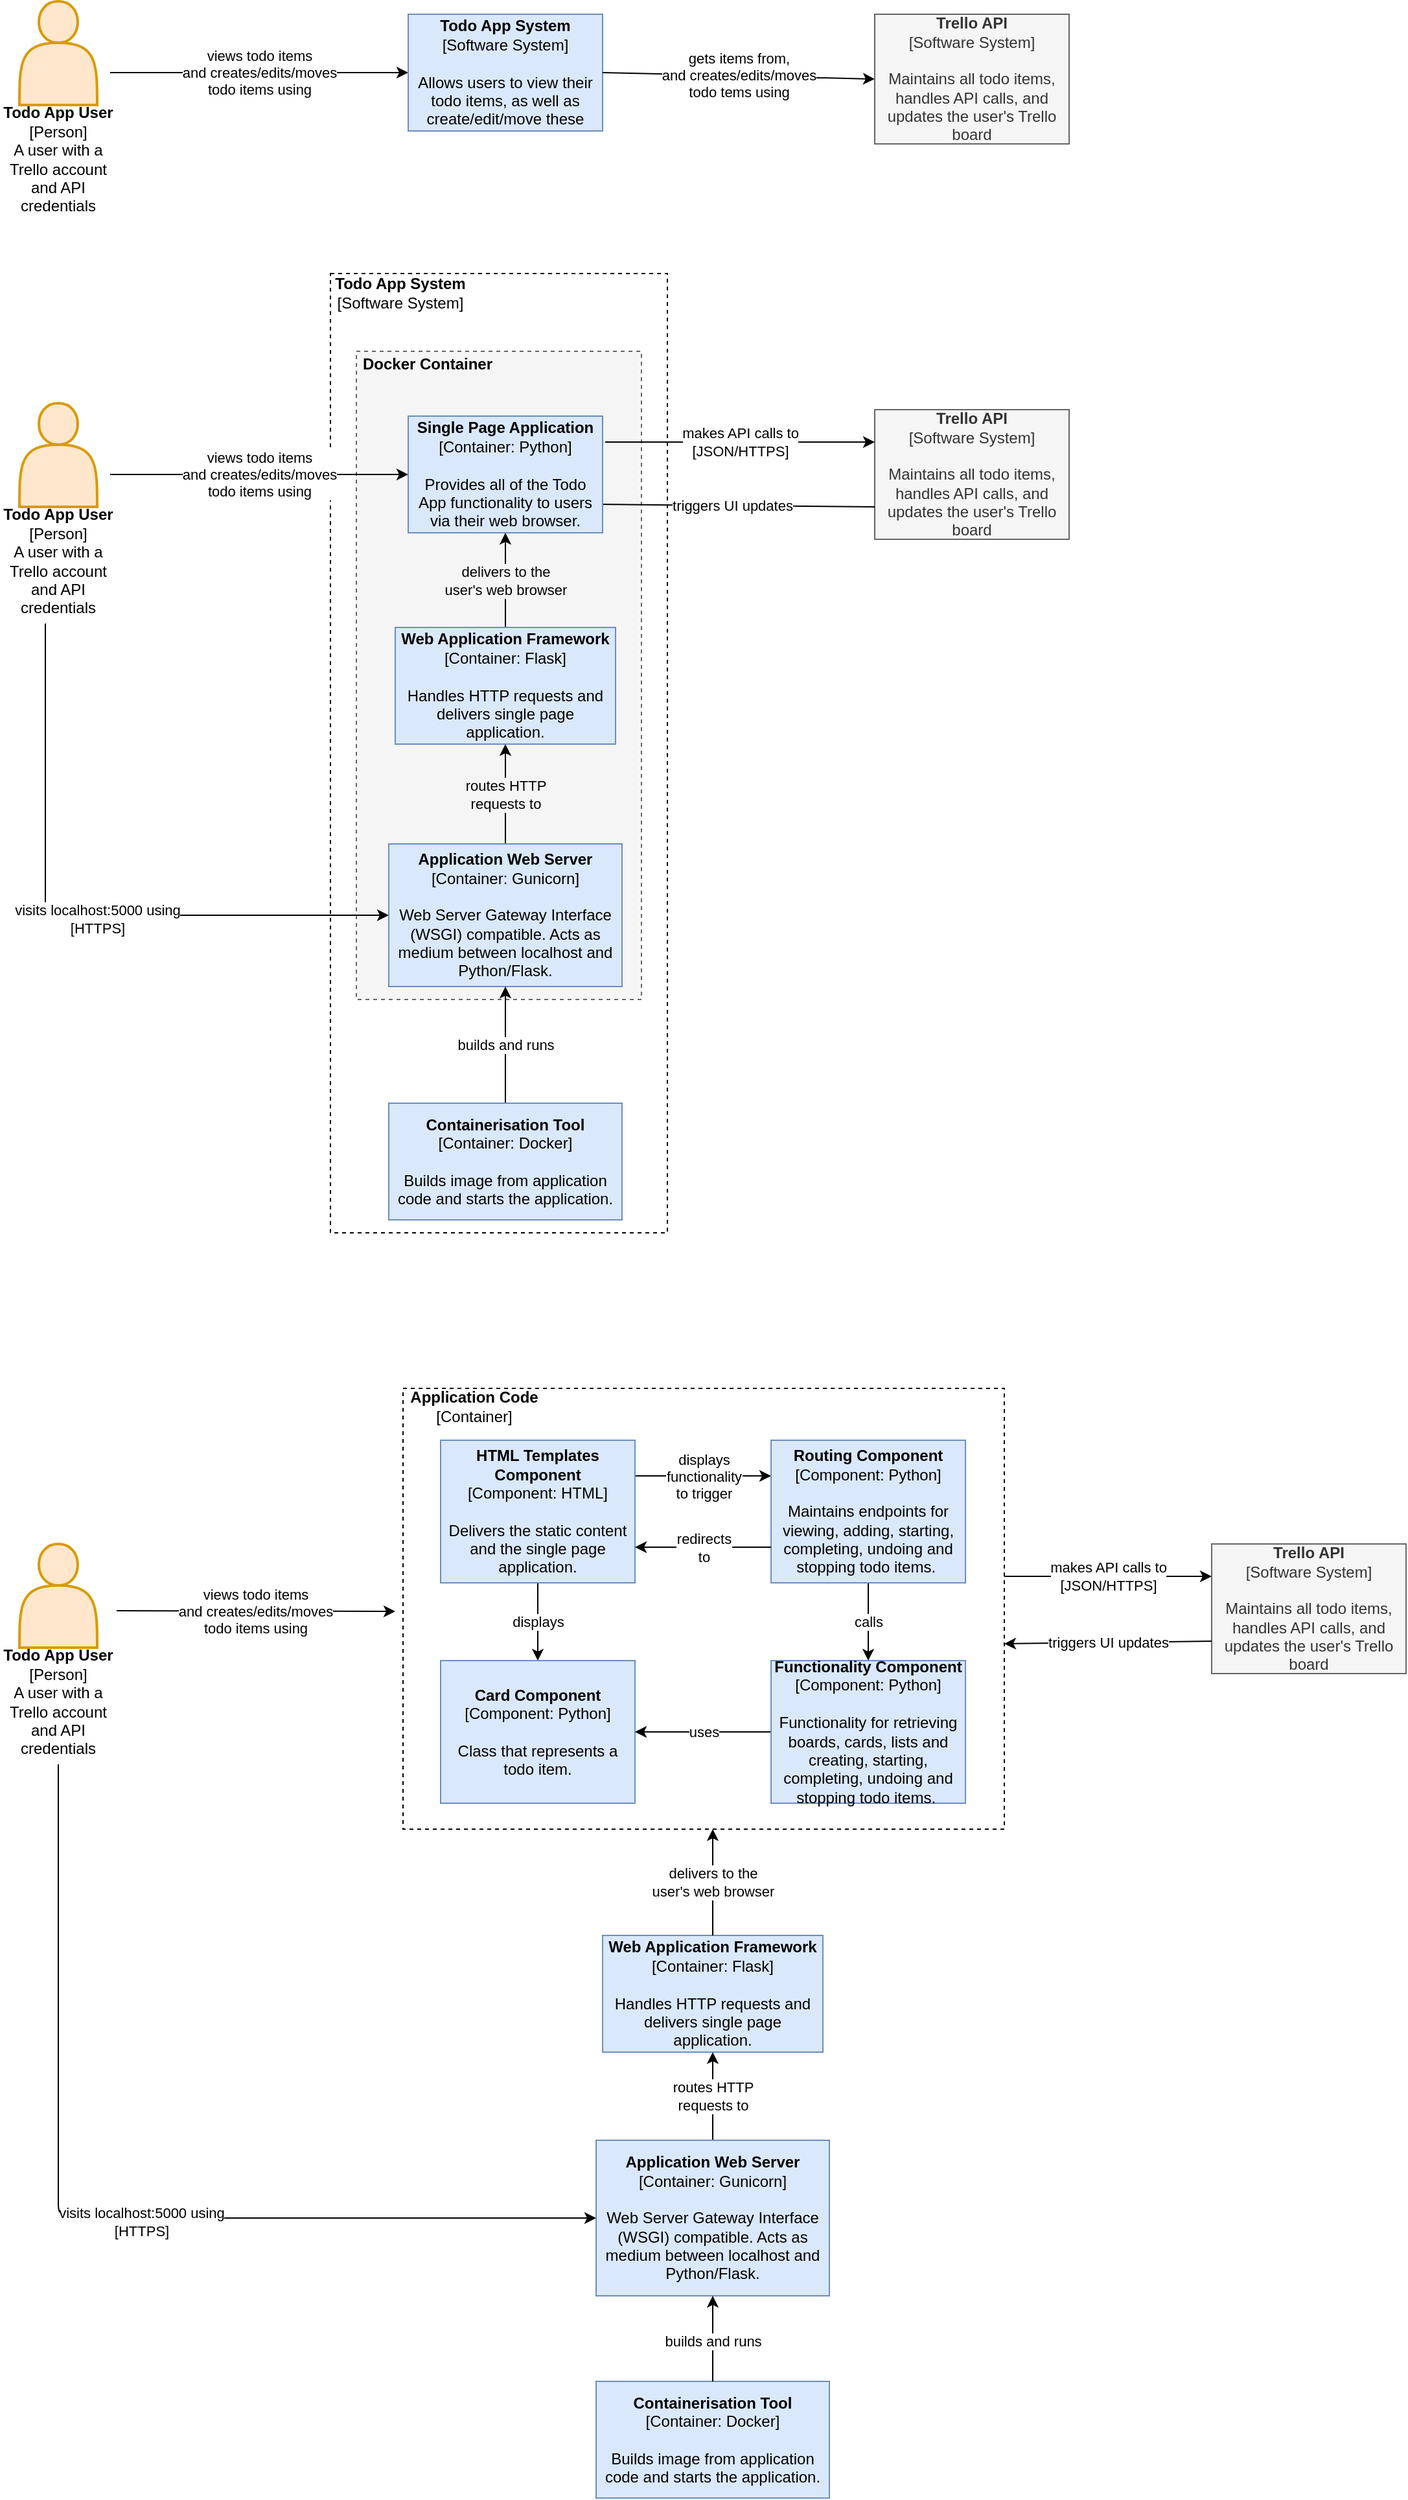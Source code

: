 <mxfile version="13.0.2" type="device"><diagram id="4VsVtwWf18AeKBUIUeRv" name="Page-1"><mxGraphModel dx="2013" dy="741" grid="1" gridSize="10" guides="1" tooltips="1" connect="1" arrows="1" fold="1" page="1" pageScale="1" pageWidth="827" pageHeight="1169" math="0" shadow="0"><root><mxCell id="0"/><mxCell id="1" parent="0"/><mxCell id="yEOco0zt5yx3dpll5YWP-26" value="" style="rounded=0;whiteSpace=wrap;html=1;strokeWidth=1;fillColor=none;dashed=1;" vertex="1" parent="1"><mxGeometry x="250" y="550" width="260" height="740" as="geometry"/></mxCell><mxCell id="yEOco0zt5yx3dpll5YWP-50" value="" style="rounded=0;whiteSpace=wrap;html=1;strokeWidth=1;fillColor=#f5f5f5;dashed=1;strokeColor=#666666;fontColor=#333333;" vertex="1" parent="1"><mxGeometry x="270" y="610" width="220" height="500" as="geometry"/></mxCell><mxCell id="yEOco0zt5yx3dpll5YWP-1" value="" style="shape=actor;whiteSpace=wrap;html=1;fillColor=#ffe6cc;strokeColor=#d79b00;strokeWidth=2;" vertex="1" parent="1"><mxGeometry x="10" y="340" width="60" height="80" as="geometry"/></mxCell><mxCell id="yEOco0zt5yx3dpll5YWP-2" value="Todo App User &lt;span style=&quot;font-weight: normal&quot;&gt;[Person]&lt;br&gt;A user with a Trello account and API credentials&lt;br&gt;&lt;/span&gt;" style="text;html=1;strokeColor=none;fillColor=none;align=center;verticalAlign=middle;whiteSpace=wrap;rounded=0;fontStyle=1" vertex="1" parent="1"><mxGeometry x="-5" y="452" width="90" height="20" as="geometry"/></mxCell><mxCell id="yEOco0zt5yx3dpll5YWP-3" value="views todo items&lt;br&gt;and creates/edits/moves&lt;br&gt;todo items using" style="endArrow=classic;html=1;entryX=0;entryY=0.5;entryDx=0;entryDy=0;" edge="1" parent="1" target="yEOco0zt5yx3dpll5YWP-5"><mxGeometry width="50" height="50" relative="1" as="geometry"><mxPoint x="80" y="395" as="sourcePoint"/><mxPoint x="380" y="380" as="targetPoint"/></mxGeometry></mxCell><mxCell id="yEOco0zt5yx3dpll5YWP-5" value="&lt;b&gt;Todo App System&lt;br&gt;&lt;/b&gt;[Software System]&lt;br&gt;&lt;br&gt;Allows users to view their todo items, as well as create/edit/move these" style="rounded=0;whiteSpace=wrap;html=1;fillColor=#dae8fc;strokeColor=#6c8ebf;" vertex="1" parent="1"><mxGeometry x="310" y="350" width="150" height="90" as="geometry"/></mxCell><mxCell id="yEOco0zt5yx3dpll5YWP-7" value="gets items from,&lt;br&gt;and creates/edits/moves&lt;br&gt;todo tems using" style="endArrow=classic;html=1;exitX=1;exitY=0.5;exitDx=0;exitDy=0;entryX=0;entryY=0.5;entryDx=0;entryDy=0;" edge="1" parent="1" source="yEOco0zt5yx3dpll5YWP-5" target="yEOco0zt5yx3dpll5YWP-21"><mxGeometry width="50" height="50" relative="1" as="geometry"><mxPoint x="570" y="370" as="sourcePoint"/><mxPoint x="670" y="395" as="targetPoint"/></mxGeometry></mxCell><mxCell id="yEOco0zt5yx3dpll5YWP-13" value="" style="shape=actor;whiteSpace=wrap;html=1;fillColor=#ffe6cc;strokeColor=#d79b00;strokeWidth=2;" vertex="1" parent="1"><mxGeometry x="10" y="650" width="60" height="80" as="geometry"/></mxCell><mxCell id="yEOco0zt5yx3dpll5YWP-14" value="Todo App User &lt;span style=&quot;font-weight: normal&quot;&gt;[Person]&lt;br&gt;A user with a Trello account and API credentials&lt;br&gt;&lt;/span&gt;" style="text;html=1;strokeColor=none;fillColor=none;align=center;verticalAlign=middle;whiteSpace=wrap;rounded=0;fontStyle=1" vertex="1" parent="1"><mxGeometry x="-5" y="762" width="90" height="20" as="geometry"/></mxCell><mxCell id="yEOco0zt5yx3dpll5YWP-15" value="views todo items&lt;br&gt;and creates/edits/moves&lt;br&gt;todo items using" style="endArrow=classic;html=1;entryX=0;entryY=0.5;entryDx=0;entryDy=0;" edge="1" parent="1" target="yEOco0zt5yx3dpll5YWP-22"><mxGeometry width="50" height="50" relative="1" as="geometry"><mxPoint x="80" y="705" as="sourcePoint"/><mxPoint x="380" y="690" as="targetPoint"/></mxGeometry></mxCell><mxCell id="yEOco0zt5yx3dpll5YWP-17" value="&lt;b&gt;Trello API&lt;/b&gt;&lt;br&gt;[Software System]&lt;br&gt;&lt;br&gt;Maintains all todo items, handles API calls, and updates the user's Trello board" style="rounded=0;whiteSpace=wrap;html=1;fillColor=#f5f5f5;strokeColor=#666666;fontColor=#333333;" vertex="1" parent="1"><mxGeometry x="670" y="655" width="150" height="100" as="geometry"/></mxCell><mxCell id="yEOco0zt5yx3dpll5YWP-18" value="makes API calls to&lt;br&gt;[JSON/HTTPS]" style="endArrow=classic;html=1;entryX=0;entryY=0.25;entryDx=0;entryDy=0;" edge="1" parent="1" target="yEOco0zt5yx3dpll5YWP-17"><mxGeometry width="50" height="50" relative="1" as="geometry"><mxPoint x="462" y="680" as="sourcePoint"/><mxPoint x="620" y="630" as="targetPoint"/></mxGeometry></mxCell><mxCell id="yEOco0zt5yx3dpll5YWP-19" value="triggers UI updates" style="endArrow=classic;html=1;exitX=0;exitY=0.75;exitDx=0;exitDy=0;" edge="1" parent="1" source="yEOco0zt5yx3dpll5YWP-17"><mxGeometry width="50" height="50" relative="1" as="geometry"><mxPoint x="670" y="705" as="sourcePoint"/><mxPoint x="450" y="728" as="targetPoint"/></mxGeometry></mxCell><mxCell id="yEOco0zt5yx3dpll5YWP-21" value="&lt;b&gt;Trello API&lt;/b&gt;&lt;br&gt;[Software System]&lt;br&gt;&lt;br&gt;Maintains all todo items, handles API calls, and updates the user's Trello board" style="rounded=0;whiteSpace=wrap;html=1;fillColor=#f5f5f5;strokeColor=#666666;fontColor=#333333;" vertex="1" parent="1"><mxGeometry x="670" y="350" width="150" height="100" as="geometry"/></mxCell><mxCell id="yEOco0zt5yx3dpll5YWP-22" value="&lt;b&gt;Single Page Application&lt;br&gt;&lt;/b&gt;[Container: Python]&lt;br&gt;&lt;br&gt;Provides all of the Todo App functionality to users via their web browser." style="rounded=0;whiteSpace=wrap;html=1;fillColor=#dae8fc;strokeColor=#6c8ebf;" vertex="1" parent="1"><mxGeometry x="310" y="660" width="150" height="90" as="geometry"/></mxCell><mxCell id="yEOco0zt5yx3dpll5YWP-23" value="" style="endArrow=classic;html=1;entryX=0;entryY=0.5;entryDx=0;entryDy=0;" edge="1" parent="1" target="yEOco0zt5yx3dpll5YWP-44"><mxGeometry width="50" height="50" relative="1" as="geometry"><mxPoint x="30" y="820" as="sourcePoint"/><mxPoint x="260" y="1020" as="targetPoint"/><Array as="points"><mxPoint x="30" y="1045"/></Array></mxGeometry></mxCell><mxCell id="yEOco0zt5yx3dpll5YWP-24" value="visits localhost:5000 using&lt;br&gt;[HTTPS]" style="edgeLabel;html=1;align=center;verticalAlign=middle;resizable=0;points=[];" vertex="1" connectable="0" parent="yEOco0zt5yx3dpll5YWP-23"><mxGeometry x="0.082" y="-3" relative="1" as="geometry"><mxPoint as="offset"/></mxGeometry></mxCell><mxCell id="yEOco0zt5yx3dpll5YWP-27" value="&lt;b&gt;Todo App System&lt;/b&gt;&lt;br&gt;[Software System]" style="text;html=1;strokeColor=none;fillColor=none;align=center;verticalAlign=middle;whiteSpace=wrap;rounded=0;dashed=1;" vertex="1" parent="1"><mxGeometry x="249" y="555" width="110" height="20" as="geometry"/></mxCell><mxCell id="yEOco0zt5yx3dpll5YWP-30" value="" style="shape=actor;whiteSpace=wrap;html=1;fillColor=#ffe6cc;strokeColor=#d79b00;strokeWidth=2;" vertex="1" parent="1"><mxGeometry x="10" y="1530" width="60" height="80" as="geometry"/></mxCell><mxCell id="yEOco0zt5yx3dpll5YWP-31" value="Todo App User &lt;span style=&quot;font-weight: normal&quot;&gt;[Person]&lt;br&gt;A user with a Trello account and API credentials&lt;br&gt;&lt;/span&gt;" style="text;html=1;strokeColor=none;fillColor=none;align=center;verticalAlign=middle;whiteSpace=wrap;rounded=0;fontStyle=1" vertex="1" parent="1"><mxGeometry x="-5" y="1642" width="90" height="20" as="geometry"/></mxCell><mxCell id="yEOco0zt5yx3dpll5YWP-32" value="views todo items&lt;br&gt;and creates/edits/moves&lt;br&gt;todo items using" style="endArrow=classic;html=1;" edge="1" parent="1"><mxGeometry width="50" height="50" relative="1" as="geometry"><mxPoint x="85" y="1581.5" as="sourcePoint"/><mxPoint x="300" y="1582" as="targetPoint"/></mxGeometry></mxCell><mxCell id="yEOco0zt5yx3dpll5YWP-70" value="routes HTTP&lt;br&gt;requests to" style="edgeStyle=orthogonalEdgeStyle;rounded=0;orthogonalLoop=1;jettySize=auto;html=1;exitX=0.5;exitY=0;exitDx=0;exitDy=0;entryX=0.5;entryY=1;entryDx=0;entryDy=0;labelBackgroundColor=#FFFFFF;" edge="1" parent="1" source="yEOco0zt5yx3dpll5YWP-33" target="yEOco0zt5yx3dpll5YWP-57"><mxGeometry relative="1" as="geometry"/></mxCell><mxCell id="yEOco0zt5yx3dpll5YWP-33" value="&lt;b&gt;Application Web Server&lt;br&gt;&lt;/b&gt;[Container: Gunicorn]&lt;br&gt;&lt;br&gt;&lt;span style=&quot;font-family: monospace ; font-size: 0px&quot;&gt;%3CmxGraphModel%3E%3Croot%3E%3CmxCell%20id%3D%220%22%2F%3E%3CmxCell%20id%3D%221%22%20parent%3D%220%22%2F%3E%3CmxCell%20id%3D%222%22%20value%3D%22%26lt%3Bb%26gt%3BWeb%20Application%26lt%3Bbr%26gt%3B%26lt%3B%2Fb%26gt%3B%5BContainer%3A%20Gunicorn%2C%20Flask%2C%20and%20Docker%5D%26lt%3Bbr%26gt%3B%26lt%3Bbr%26gt%3BDelivers%20the%20static%20content%20and%20the%20single%20page%20application.%22%20style%3D%22rounded%3D0%3BwhiteSpace%3Dwrap%3Bhtml%3D1%3BfillColor%3D%23dae8fc%3BstrokeColor%3D%236c8ebf%3B%22%20vertex%3D%221%22%20parent%3D%221%22%3E%3CmxGeometry%20x%3D%22310%22%20y%3D%22860%22%20width%3D%22150%22%20height%3D%22110%22%20as%3D%22geometry%22%2F%3E%3C%2FmxCell%3E%3C%2Froot%3E%3C%2FmxGraphModel%3EWW&lt;/span&gt;Web Server Gateway Interface (WSGI) compatible. Acts as medium between localhost and Python/Flask." style="rounded=0;whiteSpace=wrap;html=1;fillColor=#dae8fc;strokeColor=#6c8ebf;" vertex="1" parent="1"><mxGeometry x="455" y="1990" width="180" height="120" as="geometry"/></mxCell><mxCell id="yEOco0zt5yx3dpll5YWP-34" value="&lt;b&gt;Trello API&lt;/b&gt;&lt;br&gt;[Software System]&lt;br&gt;&lt;br&gt;Maintains all todo items, handles API calls, and updates the user's Trello board" style="rounded=0;whiteSpace=wrap;html=1;fillColor=#f5f5f5;strokeColor=#666666;fontColor=#333333;" vertex="1" parent="1"><mxGeometry x="930" y="1530" width="150" height="100" as="geometry"/></mxCell><mxCell id="yEOco0zt5yx3dpll5YWP-35" value="makes API calls to&lt;br&gt;[JSON/HTTPS]" style="endArrow=classic;html=1;entryX=0;entryY=0.25;entryDx=0;entryDy=0;" edge="1" parent="1" target="yEOco0zt5yx3dpll5YWP-34"><mxGeometry width="50" height="50" relative="1" as="geometry"><mxPoint x="770" y="1555" as="sourcePoint"/><mxPoint x="620" y="1380" as="targetPoint"/></mxGeometry></mxCell><mxCell id="yEOco0zt5yx3dpll5YWP-36" value="triggers UI updates" style="endArrow=classic;html=1;exitX=0;exitY=0.75;exitDx=0;exitDy=0;" edge="1" parent="1" source="yEOco0zt5yx3dpll5YWP-34"><mxGeometry width="50" height="50" relative="1" as="geometry"><mxPoint x="670" y="1455" as="sourcePoint"/><mxPoint x="770" y="1607" as="targetPoint"/></mxGeometry></mxCell><mxCell id="yEOco0zt5yx3dpll5YWP-38" value="" style="endArrow=classic;html=1;entryX=0;entryY=0.5;entryDx=0;entryDy=0;" edge="1" parent="1" target="yEOco0zt5yx3dpll5YWP-33"><mxGeometry width="50" height="50" relative="1" as="geometry"><mxPoint x="40" y="1700" as="sourcePoint"/><mxPoint x="480" y="1510" as="targetPoint"/><Array as="points"><mxPoint x="40" y="2050"/></Array></mxGeometry></mxCell><mxCell id="yEOco0zt5yx3dpll5YWP-39" value="visits localhost:5000 using&lt;br&gt;[HTTPS]" style="edgeLabel;html=1;align=center;verticalAlign=middle;resizable=0;points=[];" vertex="1" connectable="0" parent="yEOco0zt5yx3dpll5YWP-38"><mxGeometry x="0.082" y="-3" relative="1" as="geometry"><mxPoint as="offset"/></mxGeometry></mxCell><mxCell id="yEOco0zt5yx3dpll5YWP-41" value="&lt;b&gt;Application Code&lt;br&gt;&lt;/b&gt;[Container]" style="text;html=1;strokeColor=none;fillColor=none;align=center;verticalAlign=middle;whiteSpace=wrap;rounded=0;dashed=1;" vertex="1" parent="1"><mxGeometry x="306" y="1414" width="110" height="20" as="geometry"/></mxCell><mxCell id="yEOco0zt5yx3dpll5YWP-65" value="displays" style="edgeStyle=orthogonalEdgeStyle;rounded=0;orthogonalLoop=1;jettySize=auto;html=1;exitX=0.5;exitY=1;exitDx=0;exitDy=0;entryX=0.5;entryY=0;entryDx=0;entryDy=0;labelBackgroundColor=#FFFFFF;" edge="1" parent="1" source="yEOco0zt5yx3dpll5YWP-43" target="yEOco0zt5yx3dpll5YWP-56"><mxGeometry relative="1" as="geometry"/></mxCell><mxCell id="yEOco0zt5yx3dpll5YWP-67" value="displays&lt;br&gt;functionality&lt;br&gt;to trigger" style="edgeStyle=orthogonalEdgeStyle;rounded=0;orthogonalLoop=1;jettySize=auto;html=1;exitX=1;exitY=0.25;exitDx=0;exitDy=0;entryX=0;entryY=0.25;entryDx=0;entryDy=0;labelBackgroundColor=#FFFFFF;" edge="1" parent="1" source="yEOco0zt5yx3dpll5YWP-43" target="yEOco0zt5yx3dpll5YWP-59"><mxGeometry relative="1" as="geometry"/></mxCell><mxCell id="yEOco0zt5yx3dpll5YWP-43" value="&lt;b&gt;HTML Templates Component&lt;br&gt;&lt;/b&gt;[Component: HTML]&lt;br&gt;&lt;br&gt;Delivers the static content and the single page application." style="rounded=0;whiteSpace=wrap;html=1;fillColor=#dae8fc;strokeColor=#6c8ebf;" vertex="1" parent="1"><mxGeometry x="335" y="1450" width="150" height="110" as="geometry"/></mxCell><mxCell id="yEOco0zt5yx3dpll5YWP-49" value="routes HTTP&lt;br&gt;requests to" style="edgeStyle=orthogonalEdgeStyle;rounded=0;orthogonalLoop=1;jettySize=auto;html=1;exitX=0.5;exitY=0;exitDx=0;exitDy=0;labelBackgroundColor=#F5F5F5;" edge="1" parent="1" source="yEOco0zt5yx3dpll5YWP-44" target="yEOco0zt5yx3dpll5YWP-46"><mxGeometry relative="1" as="geometry"/></mxCell><mxCell id="yEOco0zt5yx3dpll5YWP-44" value="&lt;b&gt;Application Web Server&lt;br&gt;&lt;/b&gt;[Container: Gunicorn]&lt;br&gt;&lt;br&gt;&lt;span style=&quot;font-family: monospace ; font-size: 0px&quot;&gt;%3CmxGraphModel%3E%3Croot%3E%3CmxCell%20id%3D%220%22%2F%3E%3CmxCell%20id%3D%221%22%20parent%3D%220%22%2F%3E%3CmxCell%20id%3D%222%22%20value%3D%22%26lt%3Bb%26gt%3BWeb%20Application%26lt%3Bbr%26gt%3B%26lt%3B%2Fb%26gt%3B%5BContainer%3A%20Gunicorn%2C%20Flask%2C%20and%20Docker%5D%26lt%3Bbr%26gt%3B%26lt%3Bbr%26gt%3BDelivers%20the%20static%20content%20and%20the%20single%20page%20application.%22%20style%3D%22rounded%3D0%3BwhiteSpace%3Dwrap%3Bhtml%3D1%3BfillColor%3D%23dae8fc%3BstrokeColor%3D%236c8ebf%3B%22%20vertex%3D%221%22%20parent%3D%221%22%3E%3CmxGeometry%20x%3D%22310%22%20y%3D%22860%22%20width%3D%22150%22%20height%3D%22110%22%20as%3D%22geometry%22%2F%3E%3C%2FmxCell%3E%3C%2Froot%3E%3C%2FmxGraphModel%3EWW&lt;/span&gt;Web Server Gateway Interface (WSGI) compatible. Acts as medium between localhost and Python/Flask." style="rounded=0;whiteSpace=wrap;html=1;fillColor=#dae8fc;strokeColor=#6c8ebf;" vertex="1" parent="1"><mxGeometry x="295" y="990" width="180" height="110" as="geometry"/></mxCell><mxCell id="yEOco0zt5yx3dpll5YWP-55" value="delivers to the&lt;br&gt;user's web browser" style="edgeStyle=orthogonalEdgeStyle;rounded=0;orthogonalLoop=1;jettySize=auto;html=1;entryX=0.5;entryY=1;entryDx=0;entryDy=0;labelBackgroundColor=#F5F5F5;" edge="1" parent="1" source="yEOco0zt5yx3dpll5YWP-46" target="yEOco0zt5yx3dpll5YWP-22"><mxGeometry relative="1" as="geometry"/></mxCell><mxCell id="yEOco0zt5yx3dpll5YWP-46" value="&lt;b&gt;Web Application Framework&lt;br&gt;&lt;/b&gt;[Container: Flask]&lt;br&gt;&lt;br&gt;&lt;span style=&quot;font-family: monospace ; font-size: 0px&quot;&gt;%3CmxGraphModel%3E%3Croot%3E%3CmxCell%20id%3D%220%22%2F%3E%3CmxCell%20id%3D%221%22%20parent%3D%220%22%2F%3E%3CmxCell%20id%3D%222%22%20value%3D%22%26lt%3Bb%26gt%3BWeb%20Application%26lt%3Bbr%26gt%3B%26lt%3B%2Fb%26gt%3B%5BContainer%3A%20Gunicorn%2C%20Flask%2C%20and%20Docker%5D%26lt%3Bbr%26gt%3B%26lt%3Bbr%26gt%3BDelivers%20the%20static%20content%20and%20the%20single%20page%20application.%22%20style%3D%22rounded%3D0%3BwhiteSpace%3Dwrap%3Bhtml%3D1%3BfillColor%3D%23dae8fc%3BstrokeColor%3D%236c8ebf%3B%22%20vertex%3D%221%22%20parent%3D%221%22%3E%3CmxGeometry%20x%3D%22310%22%20y%3D%22860%22%20width%3D%22150%22%20height%3D%22110%22%20as%3D%22geometry%22%2F%3E%3C%2FmxCell%3E%3C%2Froot%3E%3C%2FmxGraphModel%3EWW&lt;/span&gt;Handles HTTP requests and delivers single page application." style="rounded=0;whiteSpace=wrap;html=1;fillColor=#dae8fc;strokeColor=#6c8ebf;" vertex="1" parent="1"><mxGeometry x="300" y="823" width="170" height="90" as="geometry"/></mxCell><mxCell id="yEOco0zt5yx3dpll5YWP-51" value="&lt;b&gt;Docker Container&lt;/b&gt;" style="text;html=1;strokeColor=none;fillColor=none;align=center;verticalAlign=middle;whiteSpace=wrap;rounded=0;dashed=1;" vertex="1" parent="1"><mxGeometry x="270" y="610" width="110" height="20" as="geometry"/></mxCell><mxCell id="yEOco0zt5yx3dpll5YWP-54" value="builds and runs" style="edgeStyle=orthogonalEdgeStyle;rounded=0;orthogonalLoop=1;jettySize=auto;html=1;labelBackgroundColor=#ffffff;" edge="1" parent="1" source="yEOco0zt5yx3dpll5YWP-52" target="yEOco0zt5yx3dpll5YWP-44"><mxGeometry relative="1" as="geometry"/></mxCell><mxCell id="yEOco0zt5yx3dpll5YWP-52" value="&lt;b&gt;Containerisation Tool&lt;br&gt;&lt;/b&gt;[Container: Docker]&lt;br&gt;&lt;br&gt;&lt;span style=&quot;font-family: monospace ; font-size: 0px&quot;&gt;%3CmxGraphModel%3E%3Croot%3E%3CmxCell%20id%3D%220%22%2F%3E%3CmxCell%20id%3D%221%22%20parent%3D%220%22%2F%3E%3CmxCell%20id%3D%222%22%20value%3D%22%26lt%3Bb%26gt%3BWeb%20Application%26lt%3Bbr%26gt%3B%26lt%3B%2Fb%26gt%3B%5BContainer%3A%20Gunicorn%2C%20Flask%2C%20and%20Docker%5D%26lt%3Bbr%26gt%3B%26lt%3Bbr%26gt%3BDelivers%20the%20static%20content%20and%20the%20single%20page%20application.%22%20style%3D%22rounded%3D0%3BwhiteSpace%3Dwrap%3Bhtml%3D1%3BfillColor%3D%23dae8fc%3BstrokeColor%3D%236c8ebf%3B%22%20vertex%3D%221%22%20parent%3D%221%22%3E%3CmxGeometry%20x%3D%22310%22%20y%3D%22860%22%20width%3D%22150%22%20height%3D%22110%22%20as%3D%22geometry%22%2F%3E%3C%2FmxCell%3E%3C%2Froot%3E%3C%2FmxGraphModel%3EWW&lt;/span&gt;Builds image from application code and starts the application." style="rounded=0;whiteSpace=wrap;html=1;fillColor=#dae8fc;strokeColor=#6c8ebf;" vertex="1" parent="1"><mxGeometry x="295" y="1190" width="180" height="90" as="geometry"/></mxCell><mxCell id="yEOco0zt5yx3dpll5YWP-56" value="&lt;b&gt;Card Component&lt;br&gt;&lt;/b&gt;[Component: Python]&lt;br&gt;&lt;br&gt;Class that represents a todo item." style="rounded=0;whiteSpace=wrap;html=1;fillColor=#dae8fc;strokeColor=#6c8ebf;" vertex="1" parent="1"><mxGeometry x="335" y="1620" width="150" height="110" as="geometry"/></mxCell><mxCell id="yEOco0zt5yx3dpll5YWP-57" value="&lt;b&gt;Web Application Framework&lt;br&gt;&lt;/b&gt;[Container: Flask]&lt;br&gt;&lt;br&gt;&lt;span style=&quot;font-family: monospace ; font-size: 0px&quot;&gt;%3CmxGraphModel%3E%3Croot%3E%3CmxCell%20id%3D%220%22%2F%3E%3CmxCell%20id%3D%221%22%20parent%3D%220%22%2F%3E%3CmxCell%20id%3D%222%22%20value%3D%22%26lt%3Bb%26gt%3BWeb%20Application%26lt%3Bbr%26gt%3B%26lt%3B%2Fb%26gt%3B%5BContainer%3A%20Gunicorn%2C%20Flask%2C%20and%20Docker%5D%26lt%3Bbr%26gt%3B%26lt%3Bbr%26gt%3BDelivers%20the%20static%20content%20and%20the%20single%20page%20application.%22%20style%3D%22rounded%3D0%3BwhiteSpace%3Dwrap%3Bhtml%3D1%3BfillColor%3D%23dae8fc%3BstrokeColor%3D%236c8ebf%3B%22%20vertex%3D%221%22%20parent%3D%221%22%3E%3CmxGeometry%20x%3D%22310%22%20y%3D%22860%22%20width%3D%22150%22%20height%3D%22110%22%20as%3D%22geometry%22%2F%3E%3C%2FmxCell%3E%3C%2Froot%3E%3C%2FmxGraphModel%3EWW&lt;/span&gt;Handles HTTP requests and delivers single page application." style="rounded=0;whiteSpace=wrap;html=1;fillColor=#dae8fc;strokeColor=#6c8ebf;" vertex="1" parent="1"><mxGeometry x="460" y="1832" width="170" height="90" as="geometry"/></mxCell><mxCell id="yEOco0zt5yx3dpll5YWP-58" value="&lt;b&gt;Containerisation Tool&lt;br&gt;&lt;/b&gt;[Container: Docker]&lt;br&gt;&lt;br&gt;&lt;span style=&quot;font-family: monospace ; font-size: 0px&quot;&gt;%3CmxGraphModel%3E%3Croot%3E%3CmxCell%20id%3D%220%22%2F%3E%3CmxCell%20id%3D%221%22%20parent%3D%220%22%2F%3E%3CmxCell%20id%3D%222%22%20value%3D%22%26lt%3Bb%26gt%3BWeb%20Application%26lt%3Bbr%26gt%3B%26lt%3B%2Fb%26gt%3B%5BContainer%3A%20Gunicorn%2C%20Flask%2C%20and%20Docker%5D%26lt%3Bbr%26gt%3B%26lt%3Bbr%26gt%3BDelivers%20the%20static%20content%20and%20the%20single%20page%20application.%22%20style%3D%22rounded%3D0%3BwhiteSpace%3Dwrap%3Bhtml%3D1%3BfillColor%3D%23dae8fc%3BstrokeColor%3D%236c8ebf%3B%22%20vertex%3D%221%22%20parent%3D%221%22%3E%3CmxGeometry%20x%3D%22310%22%20y%3D%22860%22%20width%3D%22150%22%20height%3D%22110%22%20as%3D%22geometry%22%2F%3E%3C%2FmxCell%3E%3C%2Froot%3E%3C%2FmxGraphModel%3EWW&lt;/span&gt;Builds image from application code and starts the application." style="rounded=0;whiteSpace=wrap;html=1;fillColor=#dae8fc;strokeColor=#6c8ebf;" vertex="1" parent="1"><mxGeometry x="455" y="2176" width="180" height="90" as="geometry"/></mxCell><mxCell id="yEOco0zt5yx3dpll5YWP-64" value="calls" style="edgeStyle=orthogonalEdgeStyle;rounded=0;orthogonalLoop=1;jettySize=auto;html=1;exitX=0.5;exitY=1;exitDx=0;exitDy=0;entryX=0.5;entryY=0;entryDx=0;entryDy=0;labelBackgroundColor=#FFFFFF;" edge="1" parent="1" source="yEOco0zt5yx3dpll5YWP-59" target="yEOco0zt5yx3dpll5YWP-63"><mxGeometry relative="1" as="geometry"/></mxCell><mxCell id="yEOco0zt5yx3dpll5YWP-59" value="&lt;b&gt;Routing Component&lt;br&gt;&lt;/b&gt;[Component: Python]&lt;br&gt;&lt;br&gt;Maintains endpoints for viewing, adding, starting, completing, undoing and stopping todo items.&amp;nbsp;" style="rounded=0;whiteSpace=wrap;html=1;fillColor=#dae8fc;strokeColor=#6c8ebf;" vertex="1" parent="1"><mxGeometry x="590" y="1450" width="150" height="110" as="geometry"/></mxCell><mxCell id="yEOco0zt5yx3dpll5YWP-62" value="redirects&lt;br&gt;to" style="endArrow=classic;html=1;labelBackgroundColor=#FFFFFF;exitX=0;exitY=0.75;exitDx=0;exitDy=0;entryX=1;entryY=0.75;entryDx=0;entryDy=0;" edge="1" parent="1" source="yEOco0zt5yx3dpll5YWP-59" target="yEOco0zt5yx3dpll5YWP-43"><mxGeometry width="50" height="50" relative="1" as="geometry"><mxPoint x="540" y="1530" as="sourcePoint"/><mxPoint x="510" y="1540" as="targetPoint"/></mxGeometry></mxCell><mxCell id="yEOco0zt5yx3dpll5YWP-66" value="uses" style="edgeStyle=orthogonalEdgeStyle;rounded=0;orthogonalLoop=1;jettySize=auto;html=1;entryX=1;entryY=0.5;entryDx=0;entryDy=0;labelBackgroundColor=#FFFFFF;" edge="1" parent="1" source="yEOco0zt5yx3dpll5YWP-63" target="yEOco0zt5yx3dpll5YWP-56"><mxGeometry relative="1" as="geometry"/></mxCell><mxCell id="yEOco0zt5yx3dpll5YWP-63" value="&lt;b&gt;Functionality Component&lt;br&gt;&lt;/b&gt;[Component: Python]&lt;br&gt;&lt;br&gt;Functionality for retrieving boards, cards, lists and creating, starting, completing, undoing and stopping todo items.&amp;nbsp;" style="rounded=0;whiteSpace=wrap;html=1;fillColor=#dae8fc;strokeColor=#6c8ebf;" vertex="1" parent="1"><mxGeometry x="590" y="1620" width="150" height="110" as="geometry"/></mxCell><mxCell id="yEOco0zt5yx3dpll5YWP-68" value="builds and runs" style="edgeStyle=orthogonalEdgeStyle;rounded=0;orthogonalLoop=1;jettySize=auto;html=1;labelBackgroundColor=#ffffff;exitX=0.5;exitY=0;exitDx=0;exitDy=0;entryX=0.5;entryY=1;entryDx=0;entryDy=0;" edge="1" parent="1" source="yEOco0zt5yx3dpll5YWP-58" target="yEOco0zt5yx3dpll5YWP-33"><mxGeometry x="-0.067" relative="1" as="geometry"><mxPoint x="544.5" y="2160" as="sourcePoint"/><mxPoint x="545" y="2118" as="targetPoint"/><Array as="points"/><mxPoint as="offset"/></mxGeometry></mxCell><mxCell id="yEOco0zt5yx3dpll5YWP-71" value="delivers to the&lt;br&gt;user's web browser" style="endArrow=classic;html=1;labelBackgroundColor=#FFFFFF;exitX=0.5;exitY=0;exitDx=0;exitDy=0;" edge="1" parent="1" source="yEOco0zt5yx3dpll5YWP-57"><mxGeometry width="50" height="50" relative="1" as="geometry"><mxPoint x="500" y="1754" as="sourcePoint"/><mxPoint x="545" y="1750" as="targetPoint"/></mxGeometry></mxCell><mxCell id="yEOco0zt5yx3dpll5YWP-72" value="" style="rounded=0;whiteSpace=wrap;html=1;dashed=1;strokeWidth=1;fillColor=none;" vertex="1" parent="1"><mxGeometry x="306" y="1410" width="464" height="340" as="geometry"/></mxCell></root></mxGraphModel></diagram></mxfile>